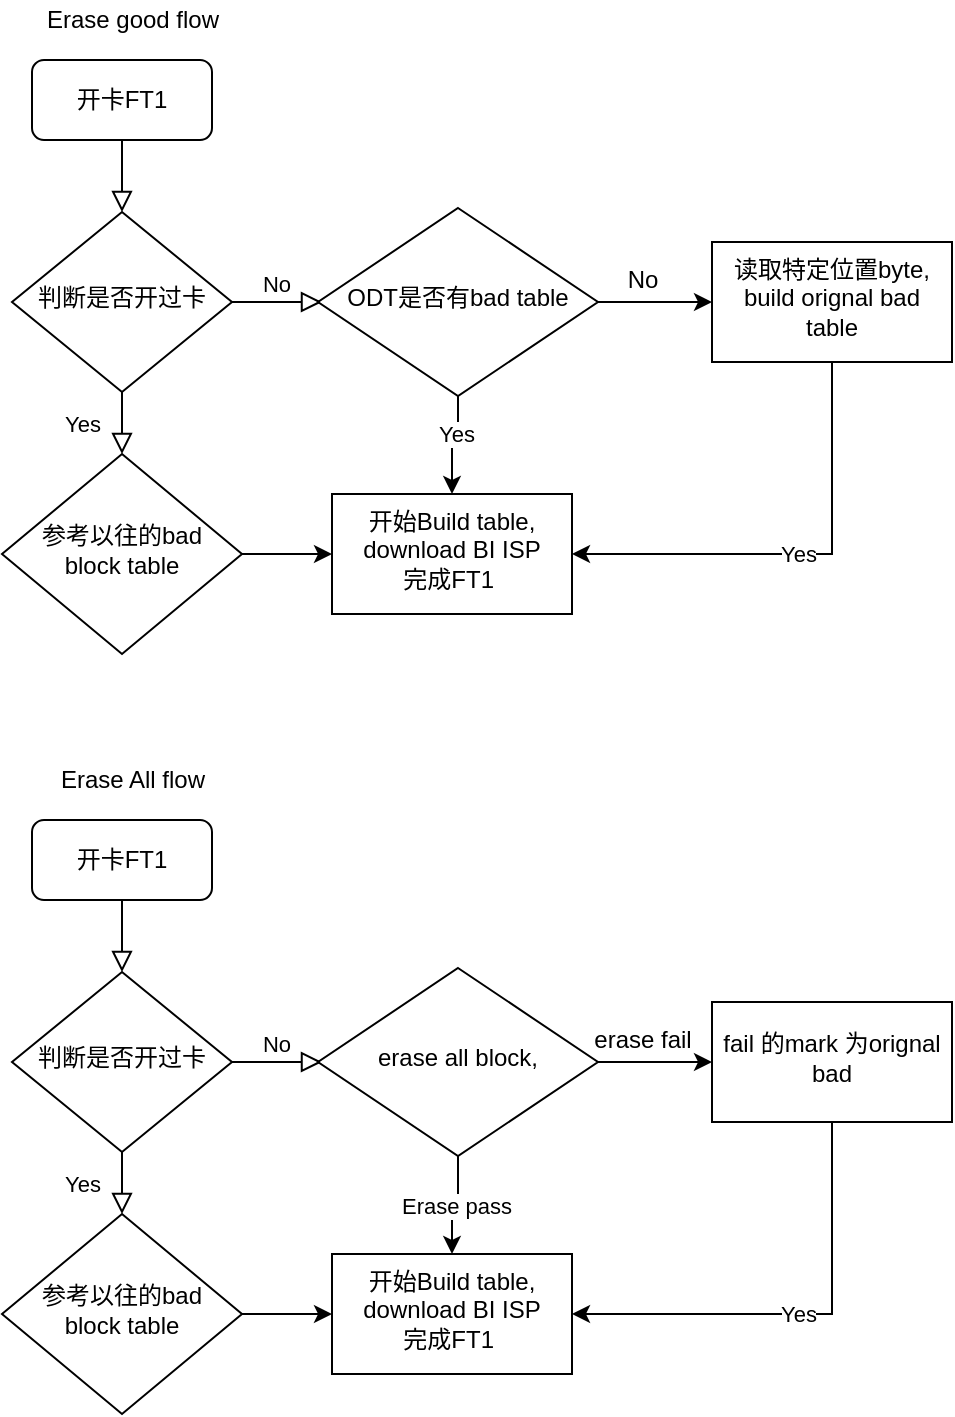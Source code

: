 <mxfile version="15.9.6" type="github">
  <diagram id="C5RBs43oDa-KdzZeNtuy" name="Page-1">
    <mxGraphModel dx="1426" dy="802" grid="1" gridSize="10" guides="1" tooltips="1" connect="1" arrows="1" fold="1" page="1" pageScale="1" pageWidth="827" pageHeight="1169" math="0" shadow="0">
      <root>
        <mxCell id="WIyWlLk6GJQsqaUBKTNV-0" />
        <mxCell id="WIyWlLk6GJQsqaUBKTNV-1" parent="WIyWlLk6GJQsqaUBKTNV-0" />
        <mxCell id="WIyWlLk6GJQsqaUBKTNV-2" value="" style="rounded=0;html=1;jettySize=auto;orthogonalLoop=1;fontSize=11;endArrow=block;endFill=0;endSize=8;strokeWidth=1;shadow=0;labelBackgroundColor=none;edgeStyle=orthogonalEdgeStyle;" parent="WIyWlLk6GJQsqaUBKTNV-1" source="WIyWlLk6GJQsqaUBKTNV-3" target="WIyWlLk6GJQsqaUBKTNV-6" edge="1">
          <mxGeometry relative="1" as="geometry" />
        </mxCell>
        <mxCell id="WIyWlLk6GJQsqaUBKTNV-3" value="开卡FT1" style="rounded=1;whiteSpace=wrap;html=1;fontSize=12;glass=0;strokeWidth=1;shadow=0;" parent="WIyWlLk6GJQsqaUBKTNV-1" vertex="1">
          <mxGeometry x="175" y="80" width="90" height="40" as="geometry" />
        </mxCell>
        <mxCell id="WIyWlLk6GJQsqaUBKTNV-4" value="Yes" style="rounded=0;html=1;jettySize=auto;orthogonalLoop=1;fontSize=11;endArrow=block;endFill=0;endSize=8;strokeWidth=1;shadow=0;labelBackgroundColor=none;edgeStyle=orthogonalEdgeStyle;" parent="WIyWlLk6GJQsqaUBKTNV-1" source="WIyWlLk6GJQsqaUBKTNV-6" target="WIyWlLk6GJQsqaUBKTNV-10" edge="1">
          <mxGeometry y="20" relative="1" as="geometry">
            <mxPoint as="offset" />
          </mxGeometry>
        </mxCell>
        <mxCell id="WIyWlLk6GJQsqaUBKTNV-5" value="No" style="edgeStyle=orthogonalEdgeStyle;rounded=0;html=1;jettySize=auto;orthogonalLoop=1;fontSize=11;endArrow=block;endFill=0;endSize=8;strokeWidth=1;shadow=0;labelBackgroundColor=none;" parent="WIyWlLk6GJQsqaUBKTNV-1" source="WIyWlLk6GJQsqaUBKTNV-6" edge="1">
          <mxGeometry y="10" relative="1" as="geometry">
            <mxPoint as="offset" />
            <mxPoint x="320" y="201" as="targetPoint" />
          </mxGeometry>
        </mxCell>
        <mxCell id="WIyWlLk6GJQsqaUBKTNV-6" value="判断是否开过卡" style="rhombus;whiteSpace=wrap;html=1;shadow=0;fontFamily=Helvetica;fontSize=12;align=center;strokeWidth=1;spacing=6;spacingTop=-4;" parent="WIyWlLk6GJQsqaUBKTNV-1" vertex="1">
          <mxGeometry x="165" y="156" width="110" height="90" as="geometry" />
        </mxCell>
        <mxCell id="7yfpHO6uRZt01CoKZOyh-8" value="" style="edgeStyle=orthogonalEdgeStyle;rounded=0;orthogonalLoop=1;jettySize=auto;html=1;" edge="1" parent="WIyWlLk6GJQsqaUBKTNV-1" source="WIyWlLk6GJQsqaUBKTNV-10" target="7yfpHO6uRZt01CoKZOyh-5">
          <mxGeometry relative="1" as="geometry" />
        </mxCell>
        <mxCell id="WIyWlLk6GJQsqaUBKTNV-10" value="参考以往的bad block table" style="rhombus;whiteSpace=wrap;html=1;shadow=0;fontFamily=Helvetica;fontSize=12;align=center;strokeWidth=1;spacing=6;spacingTop=-4;" parent="WIyWlLk6GJQsqaUBKTNV-1" vertex="1">
          <mxGeometry x="160" y="277" width="120" height="100" as="geometry" />
        </mxCell>
        <mxCell id="7yfpHO6uRZt01CoKZOyh-0" value="Erase good flow" style="text;html=1;align=center;verticalAlign=middle;resizable=0;points=[];autosize=1;strokeColor=none;fillColor=none;" vertex="1" parent="WIyWlLk6GJQsqaUBKTNV-1">
          <mxGeometry x="175" y="50" width="100" height="20" as="geometry" />
        </mxCell>
        <mxCell id="7yfpHO6uRZt01CoKZOyh-3" value="" style="edgeStyle=orthogonalEdgeStyle;rounded=0;orthogonalLoop=1;jettySize=auto;html=1;" edge="1" parent="WIyWlLk6GJQsqaUBKTNV-1" source="7yfpHO6uRZt01CoKZOyh-1" target="7yfpHO6uRZt01CoKZOyh-2">
          <mxGeometry relative="1" as="geometry" />
        </mxCell>
        <mxCell id="7yfpHO6uRZt01CoKZOyh-6" value="" style="edgeStyle=orthogonalEdgeStyle;rounded=0;orthogonalLoop=1;jettySize=auto;html=1;" edge="1" parent="WIyWlLk6GJQsqaUBKTNV-1" source="7yfpHO6uRZt01CoKZOyh-1" target="7yfpHO6uRZt01CoKZOyh-5">
          <mxGeometry relative="1" as="geometry" />
        </mxCell>
        <mxCell id="7yfpHO6uRZt01CoKZOyh-7" value="Yes" style="edgeLabel;html=1;align=center;verticalAlign=middle;resizable=0;points=[];" vertex="1" connectable="0" parent="7yfpHO6uRZt01CoKZOyh-6">
          <mxGeometry x="-0.263" y="-1" relative="1" as="geometry">
            <mxPoint as="offset" />
          </mxGeometry>
        </mxCell>
        <mxCell id="7yfpHO6uRZt01CoKZOyh-1" value="ODT是否有bad table" style="rhombus;whiteSpace=wrap;html=1;shadow=0;fontFamily=Helvetica;fontSize=12;align=center;strokeWidth=1;spacing=6;spacingTop=-4;" vertex="1" parent="WIyWlLk6GJQsqaUBKTNV-1">
          <mxGeometry x="318" y="154" width="140" height="94" as="geometry" />
        </mxCell>
        <mxCell id="7yfpHO6uRZt01CoKZOyh-9" value="Yes" style="edgeStyle=orthogonalEdgeStyle;rounded=0;orthogonalLoop=1;jettySize=auto;html=1;entryX=1;entryY=0.5;entryDx=0;entryDy=0;" edge="1" parent="WIyWlLk6GJQsqaUBKTNV-1" source="7yfpHO6uRZt01CoKZOyh-2" target="7yfpHO6uRZt01CoKZOyh-5">
          <mxGeometry relative="1" as="geometry">
            <Array as="points">
              <mxPoint x="575" y="327" />
            </Array>
          </mxGeometry>
        </mxCell>
        <mxCell id="7yfpHO6uRZt01CoKZOyh-2" value="读取特定位置byte, build orignal bad table" style="whiteSpace=wrap;html=1;shadow=0;strokeWidth=1;spacing=6;spacingTop=-4;" vertex="1" parent="WIyWlLk6GJQsqaUBKTNV-1">
          <mxGeometry x="515" y="171" width="120" height="60" as="geometry" />
        </mxCell>
        <mxCell id="7yfpHO6uRZt01CoKZOyh-4" value="No" style="text;html=1;align=center;verticalAlign=middle;resizable=0;points=[];autosize=1;strokeColor=none;fillColor=none;" vertex="1" parent="WIyWlLk6GJQsqaUBKTNV-1">
          <mxGeometry x="465" y="180" width="30" height="20" as="geometry" />
        </mxCell>
        <mxCell id="7yfpHO6uRZt01CoKZOyh-5" value="开始Build table, download BI ISP&lt;br&gt;完成FT1&amp;nbsp;" style="whiteSpace=wrap;html=1;shadow=0;strokeWidth=1;spacing=6;spacingTop=-4;" vertex="1" parent="WIyWlLk6GJQsqaUBKTNV-1">
          <mxGeometry x="325" y="297" width="120" height="60" as="geometry" />
        </mxCell>
        <mxCell id="7yfpHO6uRZt01CoKZOyh-10" value="" style="rounded=0;html=1;jettySize=auto;orthogonalLoop=1;fontSize=11;endArrow=block;endFill=0;endSize=8;strokeWidth=1;shadow=0;labelBackgroundColor=none;edgeStyle=orthogonalEdgeStyle;" edge="1" parent="WIyWlLk6GJQsqaUBKTNV-1" source="7yfpHO6uRZt01CoKZOyh-11" target="7yfpHO6uRZt01CoKZOyh-14">
          <mxGeometry relative="1" as="geometry" />
        </mxCell>
        <mxCell id="7yfpHO6uRZt01CoKZOyh-11" value="开卡FT1" style="rounded=1;whiteSpace=wrap;html=1;fontSize=12;glass=0;strokeWidth=1;shadow=0;" vertex="1" parent="WIyWlLk6GJQsqaUBKTNV-1">
          <mxGeometry x="175" y="460" width="90" height="40" as="geometry" />
        </mxCell>
        <mxCell id="7yfpHO6uRZt01CoKZOyh-12" value="Yes" style="rounded=0;html=1;jettySize=auto;orthogonalLoop=1;fontSize=11;endArrow=block;endFill=0;endSize=8;strokeWidth=1;shadow=0;labelBackgroundColor=none;edgeStyle=orthogonalEdgeStyle;" edge="1" parent="WIyWlLk6GJQsqaUBKTNV-1" source="7yfpHO6uRZt01CoKZOyh-14" target="7yfpHO6uRZt01CoKZOyh-16">
          <mxGeometry y="20" relative="1" as="geometry">
            <mxPoint as="offset" />
          </mxGeometry>
        </mxCell>
        <mxCell id="7yfpHO6uRZt01CoKZOyh-13" value="No" style="edgeStyle=orthogonalEdgeStyle;rounded=0;html=1;jettySize=auto;orthogonalLoop=1;fontSize=11;endArrow=block;endFill=0;endSize=8;strokeWidth=1;shadow=0;labelBackgroundColor=none;" edge="1" parent="WIyWlLk6GJQsqaUBKTNV-1" source="7yfpHO6uRZt01CoKZOyh-14">
          <mxGeometry y="10" relative="1" as="geometry">
            <mxPoint as="offset" />
            <mxPoint x="320" y="581" as="targetPoint" />
          </mxGeometry>
        </mxCell>
        <mxCell id="7yfpHO6uRZt01CoKZOyh-14" value="判断是否开过卡" style="rhombus;whiteSpace=wrap;html=1;shadow=0;fontFamily=Helvetica;fontSize=12;align=center;strokeWidth=1;spacing=6;spacingTop=-4;" vertex="1" parent="WIyWlLk6GJQsqaUBKTNV-1">
          <mxGeometry x="165" y="536" width="110" height="90" as="geometry" />
        </mxCell>
        <mxCell id="7yfpHO6uRZt01CoKZOyh-15" value="" style="edgeStyle=orthogonalEdgeStyle;rounded=0;orthogonalLoop=1;jettySize=auto;html=1;" edge="1" parent="WIyWlLk6GJQsqaUBKTNV-1" source="7yfpHO6uRZt01CoKZOyh-16" target="7yfpHO6uRZt01CoKZOyh-25">
          <mxGeometry relative="1" as="geometry" />
        </mxCell>
        <mxCell id="7yfpHO6uRZt01CoKZOyh-16" value="参考以往的bad block table" style="rhombus;whiteSpace=wrap;html=1;shadow=0;fontFamily=Helvetica;fontSize=12;align=center;strokeWidth=1;spacing=6;spacingTop=-4;" vertex="1" parent="WIyWlLk6GJQsqaUBKTNV-1">
          <mxGeometry x="160" y="657" width="120" height="100" as="geometry" />
        </mxCell>
        <mxCell id="7yfpHO6uRZt01CoKZOyh-17" value="Erase All flow" style="text;html=1;align=center;verticalAlign=middle;resizable=0;points=[];autosize=1;strokeColor=none;fillColor=none;" vertex="1" parent="WIyWlLk6GJQsqaUBKTNV-1">
          <mxGeometry x="180" y="430" width="90" height="20" as="geometry" />
        </mxCell>
        <mxCell id="7yfpHO6uRZt01CoKZOyh-18" value="" style="edgeStyle=orthogonalEdgeStyle;rounded=0;orthogonalLoop=1;jettySize=auto;html=1;" edge="1" parent="WIyWlLk6GJQsqaUBKTNV-1" source="7yfpHO6uRZt01CoKZOyh-21" target="7yfpHO6uRZt01CoKZOyh-23">
          <mxGeometry relative="1" as="geometry" />
        </mxCell>
        <mxCell id="7yfpHO6uRZt01CoKZOyh-19" value="Erase pass&lt;br&gt;" style="edgeStyle=orthogonalEdgeStyle;rounded=0;orthogonalLoop=1;jettySize=auto;html=1;" edge="1" parent="WIyWlLk6GJQsqaUBKTNV-1" source="7yfpHO6uRZt01CoKZOyh-21" target="7yfpHO6uRZt01CoKZOyh-25">
          <mxGeometry relative="1" as="geometry" />
        </mxCell>
        <mxCell id="7yfpHO6uRZt01CoKZOyh-21" value="erase all block," style="rhombus;whiteSpace=wrap;html=1;shadow=0;fontFamily=Helvetica;fontSize=12;align=center;strokeWidth=1;spacing=6;spacingTop=-4;" vertex="1" parent="WIyWlLk6GJQsqaUBKTNV-1">
          <mxGeometry x="318" y="534" width="140" height="94" as="geometry" />
        </mxCell>
        <mxCell id="7yfpHO6uRZt01CoKZOyh-22" value="Yes" style="edgeStyle=orthogonalEdgeStyle;rounded=0;orthogonalLoop=1;jettySize=auto;html=1;entryX=1;entryY=0.5;entryDx=0;entryDy=0;" edge="1" parent="WIyWlLk6GJQsqaUBKTNV-1" source="7yfpHO6uRZt01CoKZOyh-23" target="7yfpHO6uRZt01CoKZOyh-25">
          <mxGeometry relative="1" as="geometry">
            <Array as="points">
              <mxPoint x="575" y="707" />
            </Array>
          </mxGeometry>
        </mxCell>
        <mxCell id="7yfpHO6uRZt01CoKZOyh-23" value="fail 的mark 为orignal bad" style="whiteSpace=wrap;html=1;shadow=0;strokeWidth=1;spacing=6;spacingTop=-4;fontSize=12;" vertex="1" parent="WIyWlLk6GJQsqaUBKTNV-1">
          <mxGeometry x="515" y="551" width="120" height="60" as="geometry" />
        </mxCell>
        <mxCell id="7yfpHO6uRZt01CoKZOyh-24" value="erase fail" style="text;html=1;align=center;verticalAlign=middle;resizable=0;points=[];autosize=1;strokeColor=none;fillColor=none;" vertex="1" parent="WIyWlLk6GJQsqaUBKTNV-1">
          <mxGeometry x="450" y="560" width="60" height="20" as="geometry" />
        </mxCell>
        <mxCell id="7yfpHO6uRZt01CoKZOyh-25" value="开始Build table, download BI ISP&lt;br&gt;完成FT1&amp;nbsp;" style="whiteSpace=wrap;html=1;shadow=0;strokeWidth=1;spacing=6;spacingTop=-4;" vertex="1" parent="WIyWlLk6GJQsqaUBKTNV-1">
          <mxGeometry x="325" y="677" width="120" height="60" as="geometry" />
        </mxCell>
      </root>
    </mxGraphModel>
  </diagram>
</mxfile>
